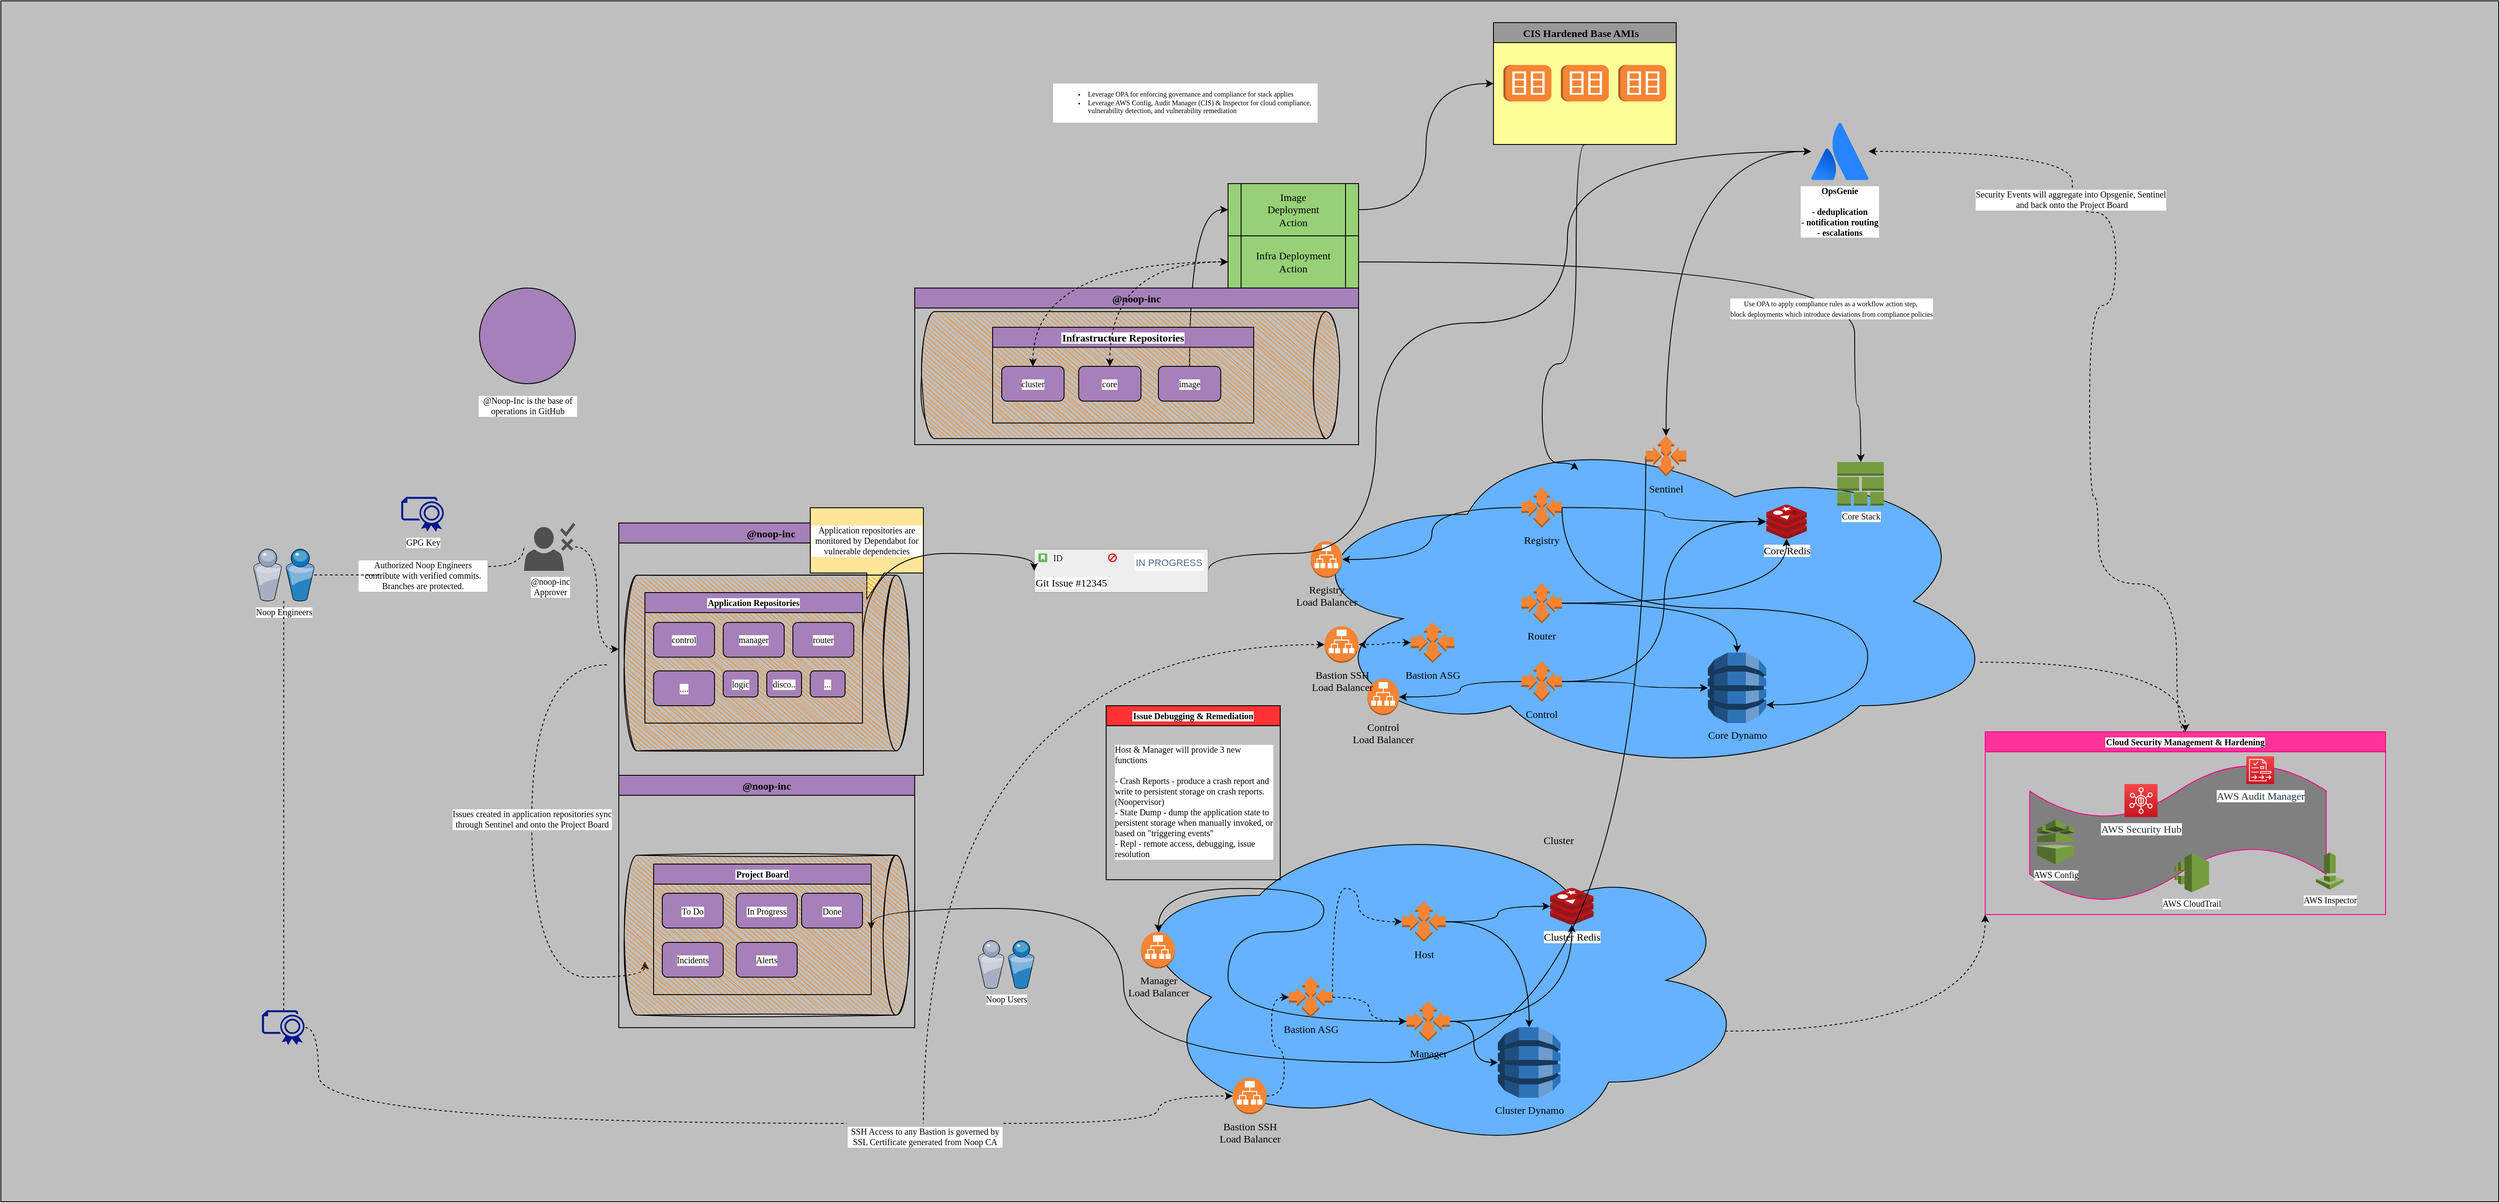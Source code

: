 <mxfile version="17.4.5" type="github">
  <diagram id="4VKI4w-LecAPys9vRDwE" name="Page-1">
    <mxGraphModel dx="2475" dy="1639" grid="1" gridSize="10" guides="1" tooltips="1" connect="1" arrows="1" fold="1" page="1" pageScale="1" pageWidth="1100" pageHeight="850" math="0" shadow="0">
      <root>
        <mxCell id="0" />
        <mxCell id="1" parent="0" />
        <mxCell id="Ge7aqxbjUbuo9fXOc1NT-1" value="" style="rounded=0;whiteSpace=wrap;html=1;fillColor=#BFBFBF;" vertex="1" parent="1">
          <mxGeometry x="-470" y="-450" width="2870" height="1380" as="geometry" />
        </mxCell>
        <mxCell id="Ge7aqxbjUbuo9fXOc1NT-5" value="" style="group" vertex="1" connectable="0" parent="1">
          <mxGeometry x="80" y="-120" width="110" height="150" as="geometry" />
        </mxCell>
        <mxCell id="Ge7aqxbjUbuo9fXOc1NT-4" value="" style="ellipse;whiteSpace=wrap;html=1;aspect=fixed;fillColor=#A680B8;" vertex="1" parent="Ge7aqxbjUbuo9fXOc1NT-5">
          <mxGeometry width="110.0" height="110.0" as="geometry" />
        </mxCell>
        <mxCell id="Ge7aqxbjUbuo9fXOc1NT-3" value="" style="shape=image;html=1;verticalAlign=top;verticalLabelPosition=bottom;labelBackgroundColor=#ffffff;imageAspect=0;aspect=fixed;image=https://cdn2.iconfinder.com/data/icons/social-hand-drawn-icons/64/social_39-128.png;fillColor=#333333;" vertex="1" parent="Ge7aqxbjUbuo9fXOc1NT-5">
          <mxGeometry x="15.889" y="18.778" width="78.222" height="78.222" as="geometry" />
        </mxCell>
        <mxCell id="Ge7aqxbjUbuo9fXOc1NT-110" value="@Noop-Inc is the base of operations in GitHub" style="text;html=1;strokeColor=none;fillColor=none;align=center;verticalAlign=middle;whiteSpace=wrap;rounded=0;labelBackgroundColor=#FFFFFF;sketch=0;fontFamily=Comic Sans MS;fontSize=10;" vertex="1" parent="Ge7aqxbjUbuo9fXOc1NT-5">
          <mxGeometry x="-2.5" y="120" width="115" height="30" as="geometry" />
        </mxCell>
        <mxCell id="Ge7aqxbjUbuo9fXOc1NT-167" style="edgeStyle=orthogonalEdgeStyle;curved=1;orthogonalLoop=1;jettySize=auto;html=1;entryX=0.5;entryY=0;entryDx=0;entryDy=0;dashed=1;fontFamily=Comic Sans MS;fontSize=8;startArrow=none;startFill=0;endArrow=classic;endFill=1;" edge="1" parent="1" source="Ge7aqxbjUbuo9fXOc1NT-11" target="Ge7aqxbjUbuo9fXOc1NT-78">
          <mxGeometry relative="1" as="geometry">
            <Array as="points">
              <mxPoint x="2040" y="310" />
            </Array>
          </mxGeometry>
        </mxCell>
        <mxCell id="Ge7aqxbjUbuo9fXOc1NT-11" value="" style="ellipse;shape=cloud;whiteSpace=wrap;html=1;fontFamily=Comic Sans MS;fillColor=#66B2FF;" vertex="1" parent="1">
          <mxGeometry x="1010" y="40" width="820" height="400" as="geometry" />
        </mxCell>
        <mxCell id="Ge7aqxbjUbuo9fXOc1NT-12" value="" style="ellipse;shape=cloud;whiteSpace=wrap;html=1;fontFamily=Comic Sans MS;fillColor=#66B2FF;rotation=-180;" vertex="1" parent="1">
          <mxGeometry x="830" y="500" width="730" height="390" as="geometry" />
        </mxCell>
        <mxCell id="Ge7aqxbjUbuo9fXOc1NT-20" value="" style="group;fillColor=#FFFF99;rotation=90;" vertex="1" connectable="0" parent="1">
          <mxGeometry x="1280" y="-460" width="140" height="210" as="geometry" />
        </mxCell>
        <mxCell id="Ge7aqxbjUbuo9fXOc1NT-13" value="" style="outlineConnect=0;dashed=0;verticalLabelPosition=bottom;verticalAlign=top;align=center;html=1;shape=mxgraph.aws3.ami;fillColor=#F58534;gradientColor=none;fontFamily=Comic Sans MS;rotation=90;" vertex="1" parent="Ge7aqxbjUbuo9fXOc1NT-20">
          <mxGeometry x="115" y="77" width="42" height="55.125" as="geometry" />
        </mxCell>
        <mxCell id="Ge7aqxbjUbuo9fXOc1NT-14" value="" style="outlineConnect=0;dashed=0;verticalLabelPosition=bottom;verticalAlign=top;align=center;html=1;shape=mxgraph.aws3.ami;fillColor=#F58534;gradientColor=none;fontFamily=Comic Sans MS;rotation=90;" vertex="1" parent="Ge7aqxbjUbuo9fXOc1NT-20">
          <mxGeometry x="49" y="77" width="42" height="55.125" as="geometry" />
        </mxCell>
        <mxCell id="Ge7aqxbjUbuo9fXOc1NT-15" value="" style="outlineConnect=0;dashed=0;verticalLabelPosition=bottom;verticalAlign=top;align=center;html=1;shape=mxgraph.aws3.ami;fillColor=#F58534;gradientColor=none;fontFamily=Comic Sans MS;rotation=90;" vertex="1" parent="Ge7aqxbjUbuo9fXOc1NT-20">
          <mxGeometry x="-17" y="77" width="42" height="55.125" as="geometry" />
        </mxCell>
        <mxCell id="Ge7aqxbjUbuo9fXOc1NT-16" value="CIS Hardened Base AMIs   " style="swimlane;horizontal=0;fontFamily=Comic Sans MS;fillColor=#999999;rounded=0;sketch=0;rotation=90;" vertex="1" parent="Ge7aqxbjUbuo9fXOc1NT-20">
          <mxGeometry width="140" height="210" as="geometry" />
        </mxCell>
        <mxCell id="Ge7aqxbjUbuo9fXOc1NT-21" style="edgeStyle=orthogonalEdgeStyle;orthogonalLoop=1;jettySize=auto;html=1;exitX=0.5;exitY=0;exitDx=0;exitDy=0;entryX=0;entryY=0.5;entryDx=0;entryDy=0;fontFamily=Comic Sans MS;curved=1;" edge="1" parent="1" source="Ge7aqxbjUbuo9fXOc1NT-157" target="Ge7aqxbjUbuo9fXOc1NT-17">
          <mxGeometry relative="1" as="geometry">
            <mxPoint x="480" y="25" as="sourcePoint" />
          </mxGeometry>
        </mxCell>
        <mxCell id="Ge7aqxbjUbuo9fXOc1NT-19" value="" style="group" vertex="1" connectable="0" parent="1">
          <mxGeometry x="940" y="-240" width="150" height="60" as="geometry" />
        </mxCell>
        <mxCell id="Ge7aqxbjUbuo9fXOc1NT-17" value="" style="shape=process;whiteSpace=wrap;html=1;backgroundOutline=1;rounded=0;sketch=0;fontFamily=Comic Sans MS;fillColor=#97D077;" vertex="1" parent="Ge7aqxbjUbuo9fXOc1NT-19">
          <mxGeometry width="150" height="60" as="geometry" />
        </mxCell>
        <mxCell id="Ge7aqxbjUbuo9fXOc1NT-18" value="Image Deployment Action" style="text;html=1;strokeColor=none;fillColor=none;align=center;verticalAlign=middle;whiteSpace=wrap;rounded=0;sketch=0;fontFamily=Comic Sans MS;" vertex="1" parent="Ge7aqxbjUbuo9fXOc1NT-19">
          <mxGeometry x="30" y="15" width="90" height="30" as="geometry" />
        </mxCell>
        <mxCell id="Ge7aqxbjUbuo9fXOc1NT-22" style="edgeStyle=orthogonalEdgeStyle;curved=1;orthogonalLoop=1;jettySize=auto;html=1;fontFamily=Comic Sans MS;exitX=1;exitY=0.5;exitDx=0;exitDy=0;entryX=0.5;entryY=1;entryDx=0;entryDy=0;" edge="1" parent="1" source="Ge7aqxbjUbuo9fXOc1NT-17" target="Ge7aqxbjUbuo9fXOc1NT-16">
          <mxGeometry relative="1" as="geometry">
            <Array as="points" />
          </mxGeometry>
        </mxCell>
        <mxCell id="Ge7aqxbjUbuo9fXOc1NT-34" value="" style="group" vertex="1" connectable="0" parent="1">
          <mxGeometry x="1035" y="569.5" width="325" height="251" as="geometry" />
        </mxCell>
        <mxCell id="Ge7aqxbjUbuo9fXOc1NT-24" value="Host" style="outlineConnect=0;dashed=0;verticalLabelPosition=bottom;verticalAlign=top;align=center;html=1;shape=mxgraph.aws3.auto_scaling;fillColor=#F58534;gradientColor=none;rounded=0;sketch=0;fontFamily=Comic Sans MS;" vertex="1" parent="Ge7aqxbjUbuo9fXOc1NT-34">
          <mxGeometry x="105" y="15.5" width="50" height="46.5" as="geometry" />
        </mxCell>
        <mxCell id="Ge7aqxbjUbuo9fXOc1NT-25" value="Manager" style="outlineConnect=0;dashed=0;verticalLabelPosition=bottom;verticalAlign=top;align=center;html=1;shape=mxgraph.aws3.auto_scaling;fillColor=#F58534;gradientColor=none;rounded=0;sketch=0;fontFamily=Comic Sans MS;" vertex="1" parent="Ge7aqxbjUbuo9fXOc1NT-34">
          <mxGeometry x="110" y="130" width="50" height="46.5" as="geometry" />
        </mxCell>
        <mxCell id="Ge7aqxbjUbuo9fXOc1NT-26" value="Cluster Dynamo" style="outlineConnect=0;dashed=0;verticalLabelPosition=bottom;verticalAlign=top;align=center;html=1;shape=mxgraph.aws3.dynamo_db;fillColor=#2E73B8;gradientColor=none;rounded=0;sketch=0;fontFamily=Comic Sans MS;" vertex="1" parent="Ge7aqxbjUbuo9fXOc1NT-34">
          <mxGeometry x="215" y="160" width="72" height="81" as="geometry" />
        </mxCell>
        <mxCell id="Ge7aqxbjUbuo9fXOc1NT-28" value="Cluster Redis" style="sketch=0;aspect=fixed;html=1;points=[];align=center;image;fontSize=12;image=img/lib/mscae/Cache_Redis_Product.svg;rounded=0;fontFamily=Comic Sans MS;fillColor=#FF66FF;" vertex="1" parent="Ge7aqxbjUbuo9fXOc1NT-34">
          <mxGeometry x="275" width="50" height="42" as="geometry" />
        </mxCell>
        <mxCell id="Ge7aqxbjUbuo9fXOc1NT-29" style="edgeStyle=orthogonalEdgeStyle;curved=1;orthogonalLoop=1;jettySize=auto;html=1;exitX=1;exitY=0.5;exitDx=0;exitDy=0;exitPerimeter=0;fontFamily=Comic Sans MS;" edge="1" parent="Ge7aqxbjUbuo9fXOc1NT-34" source="Ge7aqxbjUbuo9fXOc1NT-24" target="Ge7aqxbjUbuo9fXOc1NT-26">
          <mxGeometry relative="1" as="geometry" />
        </mxCell>
        <mxCell id="Ge7aqxbjUbuo9fXOc1NT-30" style="edgeStyle=orthogonalEdgeStyle;curved=1;orthogonalLoop=1;jettySize=auto;html=1;fontFamily=Comic Sans MS;" edge="1" parent="Ge7aqxbjUbuo9fXOc1NT-34" source="Ge7aqxbjUbuo9fXOc1NT-25" target="Ge7aqxbjUbuo9fXOc1NT-26">
          <mxGeometry relative="1" as="geometry" />
        </mxCell>
        <mxCell id="Ge7aqxbjUbuo9fXOc1NT-31" style="edgeStyle=orthogonalEdgeStyle;curved=1;orthogonalLoop=1;jettySize=auto;html=1;exitX=1;exitY=0.5;exitDx=0;exitDy=0;exitPerimeter=0;fontFamily=Comic Sans MS;" edge="1" parent="Ge7aqxbjUbuo9fXOc1NT-34" source="Ge7aqxbjUbuo9fXOc1NT-25" target="Ge7aqxbjUbuo9fXOc1NT-28">
          <mxGeometry relative="1" as="geometry" />
        </mxCell>
        <mxCell id="Ge7aqxbjUbuo9fXOc1NT-32" style="edgeStyle=orthogonalEdgeStyle;curved=1;orthogonalLoop=1;jettySize=auto;html=1;exitX=1;exitY=0.5;exitDx=0;exitDy=0;exitPerimeter=0;fontFamily=Comic Sans MS;" edge="1" parent="Ge7aqxbjUbuo9fXOc1NT-34" source="Ge7aqxbjUbuo9fXOc1NT-24" target="Ge7aqxbjUbuo9fXOc1NT-28">
          <mxGeometry relative="1" as="geometry" />
        </mxCell>
        <mxCell id="Ge7aqxbjUbuo9fXOc1NT-27" value="Manager&lt;br&gt;Load Balancer" style="outlineConnect=0;dashed=0;verticalLabelPosition=bottom;verticalAlign=top;align=center;html=1;shape=mxgraph.aws3.application_load_balancer;fillColor=#F58534;gradientColor=none;rounded=0;sketch=0;fontFamily=Comic Sans MS;" vertex="1" parent="1">
          <mxGeometry x="840" y="620" width="39" height="42" as="geometry" />
        </mxCell>
        <mxCell id="Ge7aqxbjUbuo9fXOc1NT-33" style="edgeStyle=orthogonalEdgeStyle;curved=1;orthogonalLoop=1;jettySize=auto;html=1;exitX=0;exitY=0.5;exitDx=0;exitDy=0;exitPerimeter=0;fontFamily=Comic Sans MS;" edge="1" parent="1" source="Ge7aqxbjUbuo9fXOc1NT-25" target="Ge7aqxbjUbuo9fXOc1NT-27">
          <mxGeometry relative="1" as="geometry">
            <Array as="points">
              <mxPoint x="940" y="723" />
              <mxPoint x="940" y="620" />
              <mxPoint x="1050" y="620" />
              <mxPoint x="1050" y="570" />
              <mxPoint x="860" y="570" />
            </Array>
          </mxGeometry>
        </mxCell>
        <mxCell id="Ge7aqxbjUbuo9fXOc1NT-52" value="" style="group" vertex="1" connectable="0" parent="1">
          <mxGeometry x="1035" y="109" width="570" height="271" as="geometry" />
        </mxCell>
        <mxCell id="Ge7aqxbjUbuo9fXOc1NT-36" value="Registry" style="outlineConnect=0;dashed=0;verticalLabelPosition=bottom;verticalAlign=top;align=center;html=1;shape=mxgraph.aws3.auto_scaling;fillColor=#F58534;gradientColor=none;rounded=0;sketch=0;fontFamily=Comic Sans MS;" vertex="1" parent="Ge7aqxbjUbuo9fXOc1NT-52">
          <mxGeometry x="242.157" width="46.569" height="46.5" as="geometry" />
        </mxCell>
        <mxCell id="Ge7aqxbjUbuo9fXOc1NT-37" value="Router" style="outlineConnect=0;dashed=0;verticalLabelPosition=bottom;verticalAlign=top;align=center;html=1;shape=mxgraph.aws3.auto_scaling;fillColor=#F58534;gradientColor=none;rounded=0;sketch=0;fontFamily=Comic Sans MS;" vertex="1" parent="Ge7aqxbjUbuo9fXOc1NT-52">
          <mxGeometry x="242.157" y="110" width="46.569" height="46.5" as="geometry" />
        </mxCell>
        <mxCell id="Ge7aqxbjUbuo9fXOc1NT-38" value="Core Dynamo" style="outlineConnect=0;dashed=0;verticalLabelPosition=bottom;verticalAlign=top;align=center;html=1;shape=mxgraph.aws3.dynamo_db;fillColor=#2E73B8;gradientColor=none;rounded=0;sketch=0;fontFamily=Comic Sans MS;" vertex="1" parent="Ge7aqxbjUbuo9fXOc1NT-52">
          <mxGeometry x="456.373" y="190" width="67.059" height="81" as="geometry" />
        </mxCell>
        <mxCell id="Ge7aqxbjUbuo9fXOc1NT-39" value="Core Redis" style="sketch=0;aspect=fixed;html=1;points=[];align=center;image;fontSize=12;image=img/lib/mscae/Cache_Redis_Product.svg;rounded=0;fontFamily=Comic Sans MS;fillColor=#FF66FF;" vertex="1" parent="Ge7aqxbjUbuo9fXOc1NT-52">
          <mxGeometry x="523.431" y="20" width="46.569" height="39.118" as="geometry" />
        </mxCell>
        <mxCell id="Ge7aqxbjUbuo9fXOc1NT-45" value="Control" style="outlineConnect=0;dashed=0;verticalLabelPosition=bottom;verticalAlign=top;align=center;html=1;shape=mxgraph.aws3.auto_scaling;fillColor=#F58534;gradientColor=none;rounded=0;sketch=0;fontFamily=Comic Sans MS;" vertex="1" parent="Ge7aqxbjUbuo9fXOc1NT-52">
          <mxGeometry x="242.157" y="200" width="46.569" height="46.5" as="geometry" />
        </mxCell>
        <mxCell id="Ge7aqxbjUbuo9fXOc1NT-48" value="Control&lt;br&gt;Load Balancer" style="outlineConnect=0;dashed=0;verticalLabelPosition=bottom;verticalAlign=top;align=center;html=1;shape=mxgraph.aws3.application_load_balancer;fillColor=#F58534;gradientColor=none;rounded=0;sketch=0;fontFamily=Comic Sans MS;" vertex="1" parent="Ge7aqxbjUbuo9fXOc1NT-52">
          <mxGeometry x="65.196" y="220" width="36.324" height="42" as="geometry" />
        </mxCell>
        <mxCell id="Ge7aqxbjUbuo9fXOc1NT-49" value="Registry&lt;br&gt;Load Balancer" style="outlineConnect=0;dashed=0;verticalLabelPosition=bottom;verticalAlign=top;align=center;html=1;shape=mxgraph.aws3.application_load_balancer;fillColor=#F58534;gradientColor=none;rounded=0;sketch=0;fontFamily=Comic Sans MS;" vertex="1" parent="Ge7aqxbjUbuo9fXOc1NT-52">
          <mxGeometry y="62" width="36.324" height="42" as="geometry" />
        </mxCell>
        <mxCell id="Ge7aqxbjUbuo9fXOc1NT-40" style="edgeStyle=orthogonalEdgeStyle;curved=1;orthogonalLoop=1;jettySize=auto;html=1;exitX=1;exitY=0.5;exitDx=0;exitDy=0;exitPerimeter=0;fontFamily=Comic Sans MS;" edge="1" parent="Ge7aqxbjUbuo9fXOc1NT-52" source="Ge7aqxbjUbuo9fXOc1NT-36" target="Ge7aqxbjUbuo9fXOc1NT-38">
          <mxGeometry relative="1" as="geometry">
            <Array as="points">
              <mxPoint x="289" y="139" />
              <mxPoint x="640" y="139" />
              <mxPoint x="640" y="250" />
            </Array>
          </mxGeometry>
        </mxCell>
        <mxCell id="Ge7aqxbjUbuo9fXOc1NT-41" style="edgeStyle=orthogonalEdgeStyle;curved=1;orthogonalLoop=1;jettySize=auto;html=1;fontFamily=Comic Sans MS;" edge="1" parent="Ge7aqxbjUbuo9fXOc1NT-52" source="Ge7aqxbjUbuo9fXOc1NT-37" target="Ge7aqxbjUbuo9fXOc1NT-38">
          <mxGeometry relative="1" as="geometry" />
        </mxCell>
        <mxCell id="Ge7aqxbjUbuo9fXOc1NT-42" style="edgeStyle=orthogonalEdgeStyle;curved=1;orthogonalLoop=1;jettySize=auto;html=1;exitX=1;exitY=0.5;exitDx=0;exitDy=0;exitPerimeter=0;fontFamily=Comic Sans MS;" edge="1" parent="Ge7aqxbjUbuo9fXOc1NT-52" source="Ge7aqxbjUbuo9fXOc1NT-37" target="Ge7aqxbjUbuo9fXOc1NT-39">
          <mxGeometry relative="1" as="geometry" />
        </mxCell>
        <mxCell id="Ge7aqxbjUbuo9fXOc1NT-43" style="edgeStyle=orthogonalEdgeStyle;curved=1;orthogonalLoop=1;jettySize=auto;html=1;exitX=1;exitY=0.5;exitDx=0;exitDy=0;exitPerimeter=0;fontFamily=Comic Sans MS;" edge="1" parent="Ge7aqxbjUbuo9fXOc1NT-52" source="Ge7aqxbjUbuo9fXOc1NT-36" target="Ge7aqxbjUbuo9fXOc1NT-39">
          <mxGeometry relative="1" as="geometry" />
        </mxCell>
        <mxCell id="Ge7aqxbjUbuo9fXOc1NT-46" style="edgeStyle=orthogonalEdgeStyle;curved=1;orthogonalLoop=1;jettySize=auto;html=1;entryX=0;entryY=0.5;entryDx=0;entryDy=0;entryPerimeter=0;fontFamily=Comic Sans MS;" edge="1" parent="Ge7aqxbjUbuo9fXOc1NT-52" source="Ge7aqxbjUbuo9fXOc1NT-45" target="Ge7aqxbjUbuo9fXOc1NT-38">
          <mxGeometry relative="1" as="geometry" />
        </mxCell>
        <mxCell id="Ge7aqxbjUbuo9fXOc1NT-47" style="edgeStyle=orthogonalEdgeStyle;curved=1;orthogonalLoop=1;jettySize=auto;html=1;exitX=1;exitY=0.5;exitDx=0;exitDy=0;exitPerimeter=0;entryX=-0.02;entryY=0.488;entryDx=0;entryDy=0;entryPerimeter=0;fontFamily=Comic Sans MS;" edge="1" parent="Ge7aqxbjUbuo9fXOc1NT-52" source="Ge7aqxbjUbuo9fXOc1NT-45" target="Ge7aqxbjUbuo9fXOc1NT-39">
          <mxGeometry relative="1" as="geometry" />
        </mxCell>
        <mxCell id="Ge7aqxbjUbuo9fXOc1NT-51" style="edgeStyle=orthogonalEdgeStyle;curved=1;orthogonalLoop=1;jettySize=auto;html=1;exitX=0;exitY=0.5;exitDx=0;exitDy=0;exitPerimeter=0;entryX=1;entryY=0.5;entryDx=0;entryDy=0;entryPerimeter=0;fontFamily=Comic Sans MS;" edge="1" parent="Ge7aqxbjUbuo9fXOc1NT-52" source="Ge7aqxbjUbuo9fXOc1NT-45" target="Ge7aqxbjUbuo9fXOc1NT-48">
          <mxGeometry relative="1" as="geometry" />
        </mxCell>
        <mxCell id="Ge7aqxbjUbuo9fXOc1NT-50" style="edgeStyle=orthogonalEdgeStyle;curved=1;orthogonalLoop=1;jettySize=auto;html=1;exitX=0;exitY=0.5;exitDx=0;exitDy=0;exitPerimeter=0;entryX=1;entryY=0.5;entryDx=0;entryDy=0;entryPerimeter=0;fontFamily=Comic Sans MS;" edge="1" parent="Ge7aqxbjUbuo9fXOc1NT-52" source="Ge7aqxbjUbuo9fXOc1NT-36" target="Ge7aqxbjUbuo9fXOc1NT-49">
          <mxGeometry relative="1" as="geometry" />
        </mxCell>
        <mxCell id="Ge7aqxbjUbuo9fXOc1NT-54" value="Cluster" style="text;html=1;strokeColor=none;fillColor=none;align=center;verticalAlign=middle;whiteSpace=wrap;rounded=0;sketch=0;fontFamily=Comic Sans MS;" vertex="1" parent="1">
          <mxGeometry x="1290" y="500" width="60" height="30" as="geometry" />
        </mxCell>
        <mxCell id="Ge7aqxbjUbuo9fXOc1NT-61" value="" style="group" vertex="1" connectable="0" parent="1">
          <mxGeometry x="940" y="-180" width="150" height="60" as="geometry" />
        </mxCell>
        <mxCell id="Ge7aqxbjUbuo9fXOc1NT-62" value="" style="shape=process;whiteSpace=wrap;html=1;backgroundOutline=1;rounded=0;sketch=0;fontFamily=Comic Sans MS;fillColor=#97D077;" vertex="1" parent="Ge7aqxbjUbuo9fXOc1NT-61">
          <mxGeometry width="150" height="60" as="geometry" />
        </mxCell>
        <mxCell id="Ge7aqxbjUbuo9fXOc1NT-63" value="Infra Deployment Action" style="text;html=1;strokeColor=none;fillColor=none;align=center;verticalAlign=middle;whiteSpace=wrap;rounded=0;sketch=0;fontFamily=Comic Sans MS;" vertex="1" parent="Ge7aqxbjUbuo9fXOc1NT-61">
          <mxGeometry x="30" y="15" width="90" height="30" as="geometry" />
        </mxCell>
        <mxCell id="Ge7aqxbjUbuo9fXOc1NT-67" style="edgeStyle=orthogonalEdgeStyle;curved=1;orthogonalLoop=1;jettySize=auto;html=1;exitX=1;exitY=0.5;exitDx=0;exitDy=0;fontFamily=Comic Sans MS;fontSize=8;" edge="1" parent="1" source="Ge7aqxbjUbuo9fXOc1NT-62" target="Ge7aqxbjUbuo9fXOc1NT-160">
          <mxGeometry relative="1" as="geometry">
            <mxPoint x="1580" y="65" as="targetPoint" />
            <Array as="points">
              <mxPoint x="1660" y="-150" />
              <mxPoint x="1660" y="15" />
              <mxPoint x="1667" y="15" />
            </Array>
          </mxGeometry>
        </mxCell>
        <mxCell id="Ge7aqxbjUbuo9fXOc1NT-161" value="&lt;span style=&quot;font-size: 8px ; text-align: left&quot;&gt;Use OPA to apply compliance rules as a workflow action step,&amp;nbsp;&lt;br&gt;&lt;/span&gt;&lt;font style=&quot;font-size: 8px&quot;&gt;block deployments which introduce deviations from compliance policies&lt;/font&gt;" style="edgeLabel;html=1;align=center;verticalAlign=middle;resizable=0;points=[];fontSize=10;fontFamily=Comic Sans MS;" vertex="1" connectable="0" parent="Ge7aqxbjUbuo9fXOc1NT-67">
          <mxGeometry x="0.543" y="-27" relative="1" as="geometry">
            <mxPoint as="offset" />
          </mxGeometry>
        </mxCell>
        <mxCell id="Ge7aqxbjUbuo9fXOc1NT-68" style="edgeStyle=orthogonalEdgeStyle;curved=1;orthogonalLoop=1;jettySize=auto;html=1;exitX=1;exitY=0.5;exitDx=0;exitDy=0;fontFamily=Comic Sans MS;fontSize=8;entryX=0.4;entryY=0.1;entryDx=0;entryDy=0;entryPerimeter=0;" edge="1" parent="1" source="Ge7aqxbjUbuo9fXOc1NT-16" target="Ge7aqxbjUbuo9fXOc1NT-11">
          <mxGeometry relative="1" as="geometry">
            <Array as="points">
              <mxPoint x="1340" y="-285" />
              <mxPoint x="1340" y="-33" />
              <mxPoint x="1301" y="-33" />
              <mxPoint x="1301" y="81" />
            </Array>
          </mxGeometry>
        </mxCell>
        <mxCell id="Ge7aqxbjUbuo9fXOc1NT-100" style="edgeStyle=orthogonalEdgeStyle;curved=1;orthogonalLoop=1;jettySize=auto;html=1;fontFamily=Comic Sans MS;fontSize=10;startArrow=classic;startFill=1;" edge="1" parent="1" source="Ge7aqxbjUbuo9fXOc1NT-80" target="Ge7aqxbjUbuo9fXOc1NT-99">
          <mxGeometry relative="1" as="geometry">
            <Array as="points" />
          </mxGeometry>
        </mxCell>
        <mxCell id="Ge7aqxbjUbuo9fXOc1NT-80" value="OpsGenie&#xa;&#xa;- deduplication&#xa;- notification routing&#xa;- escalations" style="image;image=img/lib/atlassian/Atlassian_Logo.svg;rounded=0;labelBackgroundColor=#FFFFFF;sketch=0;fontFamily=Comic Sans MS;fontSize=10;strokeColor=#FF0080;fillColor=#FF0080;align=center;fontStyle=1" vertex="1" parent="1">
          <mxGeometry x="1610" y="-310.0" width="66" height="66" as="geometry" />
        </mxCell>
        <mxCell id="Ge7aqxbjUbuo9fXOc1NT-82" value="@noop-inc" style="swimlane;fillColor=#A680B8;fontFamily=Comic Sans MS;" vertex="1" parent="1">
          <mxGeometry x="240" y="150" width="350" height="290" as="geometry" />
        </mxCell>
        <mxCell id="Ge7aqxbjUbuo9fXOc1NT-154" value="Application repositories are monitored by Dependabot for vulnerable dependencies" style="shape=callout;whiteSpace=wrap;html=1;perimeter=calloutPerimeter;rounded=0;labelBackgroundColor=#FFFFFF;sketch=0;fontFamily=Comic Sans MS;fontSize=10;strokeColor=#000000;fillColor=#FFE599;" vertex="1" parent="Ge7aqxbjUbuo9fXOc1NT-82">
          <mxGeometry x="220" y="-17.5" width="130" height="105" as="geometry" />
        </mxCell>
        <mxCell id="Ge7aqxbjUbuo9fXOc1NT-132" style="edgeStyle=orthogonalEdgeStyle;curved=1;orthogonalLoop=1;jettySize=auto;html=1;entryX=0;entryY=0.5;entryDx=0;entryDy=0;dashed=1;fontFamily=Comic Sans MS;fontSize=10;" edge="1" parent="1">
          <mxGeometry relative="1" as="geometry">
            <mxPoint x="226.25" y="312.969" as="sourcePoint" />
            <mxPoint x="270" y="654" as="targetPoint" />
            <Array as="points">
              <mxPoint x="140" y="313" />
              <mxPoint x="140" y="672" />
              <mxPoint x="270" y="672" />
            </Array>
          </mxGeometry>
        </mxCell>
        <mxCell id="Ge7aqxbjUbuo9fXOc1NT-133" value="Issues created in application repositories sync &lt;br&gt;through Sentinel and onto the Project Board" style="edgeLabel;html=1;align=center;verticalAlign=middle;resizable=0;points=[];fontSize=10;fontFamily=Comic Sans MS;" vertex="1" connectable="0" parent="Ge7aqxbjUbuo9fXOc1NT-132">
          <mxGeometry x="-0.344" relative="1" as="geometry">
            <mxPoint y="69" as="offset" />
          </mxGeometry>
        </mxCell>
        <mxCell id="Ge7aqxbjUbuo9fXOc1NT-92" value="" style="shape=cylinder3;whiteSpace=wrap;html=1;boundedLbl=1;backgroundOutline=1;size=15;rotation=90;fillColor=#FF8000;sketch=1;align=center;" vertex="1" parent="1">
          <mxGeometry x="309.05" y="147.16" width="201.9" height="327.5" as="geometry" />
        </mxCell>
        <mxCell id="Ge7aqxbjUbuo9fXOc1NT-93" value="Application Repositories" style="swimlane;rounded=0;labelBackgroundColor=#FFFFFF;sketch=0;fontFamily=Comic Sans MS;fontSize=10;strokeColor=#000000;fillColor=#A680B8;" vertex="1" parent="1">
          <mxGeometry x="270" y="230" width="250" height="150" as="geometry" />
        </mxCell>
        <mxCell id="Ge7aqxbjUbuo9fXOc1NT-140" value="manager" style="rounded=1;whiteSpace=wrap;html=1;labelBackgroundColor=#FFFFFF;sketch=0;fontFamily=Comic Sans MS;fontSize=10;strokeColor=#000000;fillColor=#A680B8;" vertex="1" parent="Ge7aqxbjUbuo9fXOc1NT-93">
          <mxGeometry x="90" y="34.25" width="70" height="40" as="geometry" />
        </mxCell>
        <mxCell id="Ge7aqxbjUbuo9fXOc1NT-141" value="logic" style="rounded=1;whiteSpace=wrap;html=1;labelBackgroundColor=#FFFFFF;sketch=0;fontFamily=Comic Sans MS;fontSize=10;strokeColor=#000000;fillColor=#A680B8;" vertex="1" parent="Ge7aqxbjUbuo9fXOc1NT-93">
          <mxGeometry x="90" y="90" width="40" height="30" as="geometry" />
        </mxCell>
        <mxCell id="Ge7aqxbjUbuo9fXOc1NT-142" value="router" style="rounded=1;whiteSpace=wrap;html=1;labelBackgroundColor=#FFFFFF;sketch=0;fontFamily=Comic Sans MS;fontSize=10;strokeColor=#000000;fillColor=#A680B8;" vertex="1" parent="Ge7aqxbjUbuo9fXOc1NT-93">
          <mxGeometry x="170" y="34.25" width="70" height="40" as="geometry" />
        </mxCell>
        <mxCell id="Ge7aqxbjUbuo9fXOc1NT-145" value="...." style="rounded=1;whiteSpace=wrap;html=1;labelBackgroundColor=#FFFFFF;sketch=0;fontFamily=Comic Sans MS;fontSize=10;strokeColor=#000000;fillColor=#A680B8;" vertex="1" parent="Ge7aqxbjUbuo9fXOc1NT-93">
          <mxGeometry x="10" y="90" width="70" height="40" as="geometry" />
        </mxCell>
        <mxCell id="Ge7aqxbjUbuo9fXOc1NT-144" value="disco.." style="rounded=1;whiteSpace=wrap;html=1;labelBackgroundColor=#FFFFFF;sketch=0;fontFamily=Comic Sans MS;fontSize=10;strokeColor=#000000;fillColor=#A680B8;" vertex="1" parent="Ge7aqxbjUbuo9fXOc1NT-93">
          <mxGeometry x="140" y="90" width="40" height="30" as="geometry" />
        </mxCell>
        <mxCell id="Ge7aqxbjUbuo9fXOc1NT-152" value="..." style="rounded=1;whiteSpace=wrap;html=1;labelBackgroundColor=#FFFFFF;sketch=0;fontFamily=Comic Sans MS;fontSize=10;strokeColor=#000000;fillColor=#A680B8;" vertex="1" parent="Ge7aqxbjUbuo9fXOc1NT-93">
          <mxGeometry x="190" y="90" width="40" height="30" as="geometry" />
        </mxCell>
        <mxCell id="Ge7aqxbjUbuo9fXOc1NT-98" style="edgeStyle=orthogonalEdgeStyle;curved=1;orthogonalLoop=1;jettySize=auto;html=1;exitX=1;exitY=0.5;exitDx=0;exitDy=0;entryX=0;entryY=0.5;entryDx=0;entryDy=0;fontFamily=Comic Sans MS;fontSize=10;" edge="1" parent="1" source="Ge7aqxbjUbuo9fXOc1NT-94" target="Ge7aqxbjUbuo9fXOc1NT-80">
          <mxGeometry relative="1" as="geometry">
            <Array as="points">
              <mxPoint x="1110" y="185" />
              <mxPoint x="1110" y="-80" />
              <mxPoint x="1330" y="-80" />
            </Array>
          </mxGeometry>
        </mxCell>
        <mxCell id="Ge7aqxbjUbuo9fXOc1NT-94" value="Git Issue #12345" style="html=1;shadow=0;dashed=0;shape=mxgraph.atlassian.issue;issueType=story;issuePriority=blocker;issueStatus=inProgress;verticalAlign=top;align=left;whiteSpace=wrap;overflow=hidden;spacingTop=25;strokeColor=#A8ADB0;fillColor=#EEEEEE;fontSize=12;backgroundOutline=1;sketch=0;rounded=0;labelBackgroundColor=#FFFFFF;fontFamily=Comic Sans MS;" vertex="1" parent="1">
          <mxGeometry x="717.25" y="180" width="200" height="50" as="geometry" />
        </mxCell>
        <mxCell id="Ge7aqxbjUbuo9fXOc1NT-95" value="ID" style="strokeColor=none;fillColor=none;part=1;resizable=0;align=left;autosize=1;points=[];deletable=0;connectable=0;rounded=0;labelBackgroundColor=#FFFFFF;sketch=0;fontFamily=Comic Sans MS;fontSize=10;" vertex="1" parent="Ge7aqxbjUbuo9fXOc1NT-94">
          <mxGeometry width="60" height="20" relative="1" as="geometry">
            <mxPoint x="20" as="offset" />
          </mxGeometry>
        </mxCell>
        <mxCell id="Ge7aqxbjUbuo9fXOc1NT-97" style="edgeStyle=orthogonalEdgeStyle;curved=1;orthogonalLoop=1;jettySize=auto;html=1;exitX=1;exitY=0.25;exitDx=0;exitDy=0;entryX=0;entryY=0.5;entryDx=0;entryDy=0;fontFamily=Comic Sans MS;fontSize=10;" edge="1" parent="1" target="Ge7aqxbjUbuo9fXOc1NT-94">
          <mxGeometry relative="1" as="geometry">
            <mxPoint x="520" y="290" as="sourcePoint" />
            <Array as="points">
              <mxPoint x="520" y="185" />
            </Array>
          </mxGeometry>
        </mxCell>
        <mxCell id="Ge7aqxbjUbuo9fXOc1NT-104" style="edgeStyle=orthogonalEdgeStyle;curved=1;orthogonalLoop=1;jettySize=auto;html=1;exitX=0;exitY=0.5;exitDx=0;exitDy=0;exitPerimeter=0;entryX=1;entryY=0.5;entryDx=0;entryDy=0;fontFamily=Comic Sans MS;fontSize=10;" edge="1" parent="1" source="Ge7aqxbjUbuo9fXOc1NT-99" target="Ge7aqxbjUbuo9fXOc1NT-103">
          <mxGeometry relative="1" as="geometry">
            <Array as="points">
              <mxPoint x="1420" y="770" />
              <mxPoint x="820" y="770" />
              <mxPoint x="820" y="593" />
            </Array>
          </mxGeometry>
        </mxCell>
        <mxCell id="Ge7aqxbjUbuo9fXOc1NT-99" value="Sentinel" style="outlineConnect=0;dashed=0;verticalLabelPosition=bottom;verticalAlign=top;align=center;html=1;shape=mxgraph.aws3.auto_scaling;fillColor=#F58534;gradientColor=none;rounded=0;sketch=0;fontFamily=Comic Sans MS;" vertex="1" parent="1">
          <mxGeometry x="1419.997" y="50" width="46.569" height="46.5" as="geometry" />
        </mxCell>
        <mxCell id="Ge7aqxbjUbuo9fXOc1NT-101" value="@noop-inc" style="swimlane;fillColor=#A680B8;fontFamily=Comic Sans MS;" vertex="1" parent="1">
          <mxGeometry x="239.99" y="440" width="340" height="290" as="geometry" />
        </mxCell>
        <mxCell id="Ge7aqxbjUbuo9fXOc1NT-102" value="" style="shape=cylinder3;whiteSpace=wrap;html=1;boundedLbl=1;backgroundOutline=1;size=15;rotation=90;fillColor=#FF8000;sketch=1;align=center;" vertex="1" parent="1">
          <mxGeometry x="318.1" y="460" width="183.79" height="327.5" as="geometry" />
        </mxCell>
        <mxCell id="Ge7aqxbjUbuo9fXOc1NT-103" value="Project Board" style="swimlane;rounded=0;labelBackgroundColor=#FFFFFF;sketch=0;fontFamily=Comic Sans MS;fontSize=10;strokeColor=#000000;fillColor=#A680B8;" vertex="1" parent="1">
          <mxGeometry x="280" y="542" width="250" height="150" as="geometry" />
        </mxCell>
        <mxCell id="Ge7aqxbjUbuo9fXOc1NT-134" value="To Do" style="rounded=1;whiteSpace=wrap;html=1;labelBackgroundColor=#FFFFFF;sketch=0;fontFamily=Comic Sans MS;fontSize=10;strokeColor=#000000;fillColor=#A680B8;" vertex="1" parent="Ge7aqxbjUbuo9fXOc1NT-103">
          <mxGeometry x="10.0" y="33.5" width="70" height="40" as="geometry" />
        </mxCell>
        <mxCell id="Ge7aqxbjUbuo9fXOc1NT-135" value="In Progress" style="rounded=1;whiteSpace=wrap;html=1;labelBackgroundColor=#FFFFFF;sketch=0;fontFamily=Comic Sans MS;fontSize=10;strokeColor=#000000;fillColor=#A680B8;" vertex="1" parent="Ge7aqxbjUbuo9fXOc1NT-103">
          <mxGeometry x="94.99" y="33.5" width="70" height="40" as="geometry" />
        </mxCell>
        <mxCell id="Ge7aqxbjUbuo9fXOc1NT-136" value="Alerts" style="rounded=1;whiteSpace=wrap;html=1;labelBackgroundColor=#FFFFFF;sketch=0;fontFamily=Comic Sans MS;fontSize=10;strokeColor=#000000;fillColor=#A680B8;" vertex="1" parent="Ge7aqxbjUbuo9fXOc1NT-103">
          <mxGeometry x="94.99" y="90" width="70" height="40" as="geometry" />
        </mxCell>
        <mxCell id="Ge7aqxbjUbuo9fXOc1NT-138" value="Done" style="rounded=1;whiteSpace=wrap;html=1;labelBackgroundColor=#FFFFFF;sketch=0;fontFamily=Comic Sans MS;fontSize=10;strokeColor=#000000;fillColor=#A680B8;" vertex="1" parent="Ge7aqxbjUbuo9fXOc1NT-103">
          <mxGeometry x="170" y="33.5" width="70" height="40" as="geometry" />
        </mxCell>
        <mxCell id="Ge7aqxbjUbuo9fXOc1NT-105" style="edgeStyle=orthogonalEdgeStyle;curved=1;orthogonalLoop=1;jettySize=auto;html=1;exitX=0.5;exitY=0;exitDx=0;exitDy=0;entryX=1;entryY=0.5;entryDx=0;entryDy=0;fontFamily=Comic Sans MS;fontSize=10;dashed=1;" edge="1" parent="1" source="Ge7aqxbjUbuo9fXOc1NT-78" target="Ge7aqxbjUbuo9fXOc1NT-80">
          <mxGeometry relative="1" as="geometry">
            <Array as="points">
              <mxPoint x="2030" y="220" />
              <mxPoint x="1940" y="220" />
              <mxPoint x="1940" y="120" />
              <mxPoint x="1930" y="120" />
              <mxPoint x="1930" y="-100" />
              <mxPoint x="1960" y="-100" />
              <mxPoint x="1960" y="-207" />
              <mxPoint x="1910" y="-207" />
              <mxPoint x="1910" y="-277" />
            </Array>
          </mxGeometry>
        </mxCell>
        <mxCell id="Ge7aqxbjUbuo9fXOc1NT-106" value="Security Events will aggregate into Opsgenie, Sentinel&lt;br&gt;&amp;nbsp;and back onto the Project Board" style="edgeLabel;html=1;align=center;verticalAlign=middle;resizable=0;points=[];fontSize=10;fontFamily=Comic Sans MS;" vertex="1" connectable="0" parent="Ge7aqxbjUbuo9fXOc1NT-105">
          <mxGeometry x="0.47" y="2" relative="1" as="geometry">
            <mxPoint as="offset" />
          </mxGeometry>
        </mxCell>
        <mxCell id="Ge7aqxbjUbuo9fXOc1NT-107" value="Noop Users" style="verticalLabelPosition=bottom;sketch=0;aspect=fixed;html=1;verticalAlign=top;strokeColor=none;align=center;outlineConnect=0;shape=mxgraph.citrix.users;rounded=0;labelBackgroundColor=#FFFFFF;fontFamily=Comic Sans MS;fontSize=10;fillColor=#A680B8;" vertex="1" parent="1">
          <mxGeometry x="652.75" y="630" width="64.5" height="55" as="geometry" />
        </mxCell>
        <mxCell id="Ge7aqxbjUbuo9fXOc1NT-111" style="edgeStyle=orthogonalEdgeStyle;curved=1;orthogonalLoop=1;jettySize=auto;html=1;entryX=0;entryY=0.5;entryDx=0;entryDy=0;dashed=1;fontFamily=Comic Sans MS;fontSize=10;startArrow=none;" edge="1" parent="1" source="Ge7aqxbjUbuo9fXOc1NT-112" target="Ge7aqxbjUbuo9fXOc1NT-82">
          <mxGeometry relative="1" as="geometry" />
        </mxCell>
        <mxCell id="Ge7aqxbjUbuo9fXOc1NT-117" style="edgeStyle=orthogonalEdgeStyle;curved=1;orthogonalLoop=1;jettySize=auto;html=1;dashed=1;fontFamily=Comic Sans MS;fontSize=10;startArrow=none;" edge="1" parent="1" source="Ge7aqxbjUbuo9fXOc1NT-120" target="Ge7aqxbjUbuo9fXOc1NT-123">
          <mxGeometry relative="1" as="geometry">
            <mxPoint x="810" y="760" as="targetPoint" />
            <Array as="points">
              <mxPoint x="860" y="840" />
            </Array>
          </mxGeometry>
        </mxCell>
        <mxCell id="Ge7aqxbjUbuo9fXOc1NT-108" value="Noop Engineers" style="verticalLabelPosition=bottom;sketch=0;aspect=fixed;html=1;verticalAlign=top;strokeColor=none;align=center;outlineConnect=0;shape=mxgraph.citrix.users;rounded=0;labelBackgroundColor=#FFFFFF;fontFamily=Comic Sans MS;fontSize=10;fillColor=#A680B8;" vertex="1" parent="1">
          <mxGeometry x="-180" y="180" width="70" height="59.69" as="geometry" />
        </mxCell>
        <mxCell id="Ge7aqxbjUbuo9fXOc1NT-112" value="@noop-inc&lt;br&gt;Approver" style="sketch=0;pointerEvents=1;shadow=0;dashed=0;html=1;strokeColor=none;fillColor=#505050;labelPosition=center;verticalLabelPosition=bottom;verticalAlign=top;outlineConnect=0;align=center;shape=mxgraph.office.users.approver;rounded=0;labelBackgroundColor=#FFFFFF;fontFamily=Comic Sans MS;fontSize=10;" vertex="1" parent="1">
          <mxGeometry x="131" y="150" width="59" height="55" as="geometry" />
        </mxCell>
        <mxCell id="Ge7aqxbjUbuo9fXOc1NT-113" value="" style="edgeStyle=orthogonalEdgeStyle;curved=1;orthogonalLoop=1;jettySize=auto;html=1;entryX=0;entryY=0.5;entryDx=0;entryDy=0;dashed=1;fontFamily=Comic Sans MS;fontSize=10;endArrow=none;startArrow=none;" edge="1" parent="1" source="Ge7aqxbjUbuo9fXOc1NT-116" target="Ge7aqxbjUbuo9fXOc1NT-112">
          <mxGeometry relative="1" as="geometry">
            <mxPoint x="-70" y="200.2" as="sourcePoint" />
            <mxPoint x="240" y="295" as="targetPoint" />
            <Array as="points">
              <mxPoint x="11" y="200" />
              <mxPoint x="131" y="200" />
            </Array>
          </mxGeometry>
        </mxCell>
        <mxCell id="Ge7aqxbjUbuo9fXOc1NT-114" value="GPG Key" style="sketch=0;aspect=fixed;pointerEvents=1;shadow=0;dashed=0;html=1;strokeColor=none;labelPosition=center;verticalLabelPosition=bottom;verticalAlign=top;align=center;fillColor=#00188D;shape=mxgraph.azure.certificate;rounded=0;labelBackgroundColor=#FFFFFF;fontFamily=Comic Sans MS;fontSize=10;" vertex="1" parent="1">
          <mxGeometry x="-10" y="120" width="50" height="40" as="geometry" />
        </mxCell>
        <mxCell id="Ge7aqxbjUbuo9fXOc1NT-118" value="" style="sketch=0;aspect=fixed;pointerEvents=1;shadow=0;dashed=0;html=1;strokeColor=none;labelPosition=center;verticalLabelPosition=bottom;verticalAlign=top;align=center;fillColor=#00188D;shape=mxgraph.azure.certificate;rounded=0;labelBackgroundColor=#FFFFFF;fontFamily=Comic Sans MS;fontSize=10;" vertex="1" parent="1">
          <mxGeometry x="-170" y="710" width="50" height="40" as="geometry" />
        </mxCell>
        <mxCell id="Ge7aqxbjUbuo9fXOc1NT-119" value="" style="edgeStyle=orthogonalEdgeStyle;curved=1;orthogonalLoop=1;jettySize=auto;html=1;dashed=1;fontFamily=Comic Sans MS;fontSize=10;endArrow=none;" edge="1" parent="1" source="Ge7aqxbjUbuo9fXOc1NT-108" target="Ge7aqxbjUbuo9fXOc1NT-118">
          <mxGeometry relative="1" as="geometry">
            <mxPoint x="-105" y="230" as="sourcePoint" />
            <mxPoint x="1070" y="606.5" as="targetPoint" />
            <Array as="points" />
          </mxGeometry>
        </mxCell>
        <mxCell id="Ge7aqxbjUbuo9fXOc1NT-126" style="edgeStyle=orthogonalEdgeStyle;curved=1;orthogonalLoop=1;jettySize=auto;html=1;entryX=0;entryY=0.5;entryDx=0;entryDy=0;entryPerimeter=0;dashed=1;fontFamily=Comic Sans MS;fontSize=10;" edge="1" parent="1" source="Ge7aqxbjUbuo9fXOc1NT-121" target="Ge7aqxbjUbuo9fXOc1NT-25">
          <mxGeometry relative="1" as="geometry" />
        </mxCell>
        <mxCell id="Ge7aqxbjUbuo9fXOc1NT-127" style="edgeStyle=orthogonalEdgeStyle;curved=1;orthogonalLoop=1;jettySize=auto;html=1;exitX=1;exitY=0.5;exitDx=0;exitDy=0;exitPerimeter=0;entryX=0;entryY=0.5;entryDx=0;entryDy=0;entryPerimeter=0;dashed=1;fontFamily=Comic Sans MS;fontSize=10;" edge="1" parent="1" source="Ge7aqxbjUbuo9fXOc1NT-121" target="Ge7aqxbjUbuo9fXOc1NT-24">
          <mxGeometry relative="1" as="geometry">
            <Array as="points">
              <mxPoint x="1060" y="570" />
              <mxPoint x="1090" y="570" />
              <mxPoint x="1090" y="608" />
            </Array>
          </mxGeometry>
        </mxCell>
        <mxCell id="Ge7aqxbjUbuo9fXOc1NT-121" value="Bastion ASG" style="outlineConnect=0;dashed=0;verticalLabelPosition=bottom;verticalAlign=top;align=center;html=1;shape=mxgraph.aws3.auto_scaling;fillColor=#F58534;gradientColor=none;rounded=0;sketch=0;fontFamily=Comic Sans MS;" vertex="1" parent="1">
          <mxGeometry x="1010" y="671.75" width="50" height="46.5" as="geometry" />
        </mxCell>
        <mxCell id="Ge7aqxbjUbuo9fXOc1NT-163" style="edgeStyle=orthogonalEdgeStyle;curved=1;orthogonalLoop=1;jettySize=auto;html=1;exitX=0;exitY=0.5;exitDx=0;exitDy=0;exitPerimeter=0;entryX=1;entryY=0.5;entryDx=0;entryDy=0;entryPerimeter=0;dashed=1;fontFamily=Comic Sans MS;fontSize=8;startArrow=classic;startFill=1;" edge="1" parent="1" source="Ge7aqxbjUbuo9fXOc1NT-122" target="Ge7aqxbjUbuo9fXOc1NT-162">
          <mxGeometry relative="1" as="geometry" />
        </mxCell>
        <mxCell id="Ge7aqxbjUbuo9fXOc1NT-122" value="Bastion ASG" style="outlineConnect=0;dashed=0;verticalLabelPosition=bottom;verticalAlign=top;align=center;html=1;shape=mxgraph.aws3.auto_scaling;fillColor=#F58534;gradientColor=none;rounded=0;sketch=0;fontFamily=Comic Sans MS;" vertex="1" parent="1">
          <mxGeometry x="1150" y="264.25" width="50" height="46.5" as="geometry" />
        </mxCell>
        <mxCell id="Ge7aqxbjUbuo9fXOc1NT-125" style="edgeStyle=orthogonalEdgeStyle;curved=1;orthogonalLoop=1;jettySize=auto;html=1;exitX=1;exitY=0.5;exitDx=0;exitDy=0;exitPerimeter=0;entryX=0;entryY=0.5;entryDx=0;entryDy=0;entryPerimeter=0;dashed=1;fontFamily=Comic Sans MS;fontSize=10;" edge="1" parent="1" source="Ge7aqxbjUbuo9fXOc1NT-123" target="Ge7aqxbjUbuo9fXOc1NT-121">
          <mxGeometry relative="1" as="geometry" />
        </mxCell>
        <mxCell id="Ge7aqxbjUbuo9fXOc1NT-123" value="Bastion SSH&lt;br&gt;Load Balancer" style="outlineConnect=0;dashed=0;verticalLabelPosition=bottom;verticalAlign=top;align=center;html=1;shape=mxgraph.aws3.application_load_balancer;fillColor=#F58534;gradientColor=none;rounded=0;sketch=0;fontFamily=Comic Sans MS;" vertex="1" parent="1">
          <mxGeometry x="945.5" y="787.5" width="39" height="42" as="geometry" />
        </mxCell>
        <mxCell id="Ge7aqxbjUbuo9fXOc1NT-120" value="SSH Access to any Bastion is governed by SSL Certificate generated from Noop CA" style="text;html=1;strokeColor=none;fillColor=none;align=center;verticalAlign=middle;whiteSpace=wrap;rounded=0;labelBackgroundColor=#FFFFFF;sketch=0;fontFamily=Comic Sans MS;fontSize=10;" vertex="1" parent="1">
          <mxGeometry x="501.89" y="840" width="180" height="30" as="geometry" />
        </mxCell>
        <mxCell id="Ge7aqxbjUbuo9fXOc1NT-124" value="" style="edgeStyle=orthogonalEdgeStyle;curved=1;orthogonalLoop=1;jettySize=auto;html=1;dashed=1;fontFamily=Comic Sans MS;fontSize=10;startArrow=none;endArrow=none;" edge="1" parent="1" source="Ge7aqxbjUbuo9fXOc1NT-118" target="Ge7aqxbjUbuo9fXOc1NT-120">
          <mxGeometry relative="1" as="geometry">
            <mxPoint x="-120" y="840" as="sourcePoint" />
            <mxPoint x="859.5" y="672" as="targetPoint" />
            <Array as="points">
              <mxPoint x="-105" y="840" />
            </Array>
          </mxGeometry>
        </mxCell>
        <mxCell id="Ge7aqxbjUbuo9fXOc1NT-137" value="Incidents" style="rounded=1;whiteSpace=wrap;html=1;labelBackgroundColor=#FFFFFF;sketch=0;fontFamily=Comic Sans MS;fontSize=10;strokeColor=#000000;fillColor=#A680B8;" vertex="1" parent="1">
          <mxGeometry x="290" y="632" width="70" height="40" as="geometry" />
        </mxCell>
        <mxCell id="Ge7aqxbjUbuo9fXOc1NT-139" value="control" style="rounded=1;whiteSpace=wrap;html=1;labelBackgroundColor=#FFFFFF;sketch=0;fontFamily=Comic Sans MS;fontSize=10;strokeColor=#000000;fillColor=#A680B8;" vertex="1" parent="1">
          <mxGeometry x="280" y="264.25" width="70" height="40" as="geometry" />
        </mxCell>
        <mxCell id="Ge7aqxbjUbuo9fXOc1NT-116" value="Authorized Noop Engineers contribute with verified commits. Branches are protected." style="text;html=1;strokeColor=none;fillColor=none;align=center;verticalAlign=middle;whiteSpace=wrap;rounded=0;labelBackgroundColor=#FFFFFF;sketch=0;fontFamily=Comic Sans MS;fontSize=10;" vertex="1" parent="1">
          <mxGeometry x="-60" y="168.12" width="150" height="83.14" as="geometry" />
        </mxCell>
        <mxCell id="Ge7aqxbjUbuo9fXOc1NT-153" value="" style="edgeStyle=orthogonalEdgeStyle;curved=1;orthogonalLoop=1;jettySize=auto;html=1;entryX=0;entryY=0.5;entryDx=0;entryDy=0;dashed=1;fontFamily=Comic Sans MS;fontSize=10;endArrow=none;" edge="1" parent="1" source="Ge7aqxbjUbuo9fXOc1NT-108" target="Ge7aqxbjUbuo9fXOc1NT-116">
          <mxGeometry relative="1" as="geometry">
            <mxPoint x="-110" y="209.9" as="sourcePoint" />
            <mxPoint x="131" y="267.19" as="targetPoint" />
            <Array as="points">
              <mxPoint x="11" y="210" />
            </Array>
          </mxGeometry>
        </mxCell>
        <mxCell id="Ge7aqxbjUbuo9fXOc1NT-64" value="&lt;ul style=&quot;font-size: 8px&quot;&gt;&lt;li&gt;Leverage OPA for enforcing governance and compliance for stack applies&lt;/li&gt;&lt;li&gt;Leverage AWS Config, Audit Manager (CIS) &amp;amp; Inspector for cloud compliance, vulnerability detection, and vulnerability remediation&amp;nbsp;&lt;/li&gt;&lt;/ul&gt;" style="text;html=1;strokeColor=none;fillColor=none;align=left;verticalAlign=middle;whiteSpace=wrap;rounded=0;labelBackgroundColor=#FFFFFF;sketch=1;fontFamily=Comic Sans MS;" vertex="1" parent="1">
          <mxGeometry x="736.951" y="-370.003" width="306.102" height="73.333" as="geometry" />
        </mxCell>
        <mxCell id="Ge7aqxbjUbuo9fXOc1NT-56" value="@noop-inc" style="swimlane;fillColor=#A680B8;fontFamily=Comic Sans MS;" vertex="1" parent="1">
          <mxGeometry x="580" y="-120" width="510" height="180" as="geometry" />
        </mxCell>
        <mxCell id="Ge7aqxbjUbuo9fXOc1NT-59" value="" style="shape=cylinder3;whiteSpace=wrap;html=1;boundedLbl=1;backgroundOutline=1;size=15;rotation=90;fillColor=#FF8000;sketch=1;align=center;" vertex="1" parent="1">
          <mxGeometry x="755.003" y="-260" width="145.89" height="480.21" as="geometry" />
        </mxCell>
        <mxCell id="Ge7aqxbjUbuo9fXOc1NT-57" value="Infrastructure Repositories" style="swimlane;rounded=0;sketch=0;fontFamily=Comic Sans MS;fillColor=#A680B8;labelBackgroundColor=default;" vertex="1" parent="1">
          <mxGeometry x="669.5" y="-74.89" width="300" height="110" as="geometry" />
        </mxCell>
        <mxCell id="Ge7aqxbjUbuo9fXOc1NT-159" style="edgeStyle=orthogonalEdgeStyle;curved=1;orthogonalLoop=1;jettySize=auto;html=1;exitX=0.5;exitY=0;exitDx=0;exitDy=0;dashed=1;fontFamily=Comic Sans MS;fontSize=10;startArrow=classic;startFill=1;" edge="1" parent="1" source="Ge7aqxbjUbuo9fXOc1NT-155">
          <mxGeometry relative="1" as="geometry">
            <mxPoint x="940" y="-150" as="targetPoint" />
            <Array as="points">
              <mxPoint x="804" y="-150" />
            </Array>
          </mxGeometry>
        </mxCell>
        <mxCell id="Ge7aqxbjUbuo9fXOc1NT-155" value="core" style="rounded=1;whiteSpace=wrap;html=1;labelBackgroundColor=#FFFFFF;sketch=0;fontFamily=Comic Sans MS;fontSize=10;strokeColor=#000000;fillColor=#A680B8;" vertex="1" parent="1">
          <mxGeometry x="768.371" y="-30" width="71.628" height="40" as="geometry" />
        </mxCell>
        <mxCell id="Ge7aqxbjUbuo9fXOc1NT-158" style="edgeStyle=orthogonalEdgeStyle;curved=1;orthogonalLoop=1;jettySize=auto;html=1;exitX=0.5;exitY=0;exitDx=0;exitDy=0;entryX=0;entryY=0.5;entryDx=0;entryDy=0;dashed=1;fontFamily=Comic Sans MS;fontSize=10;startArrow=classic;startFill=1;" edge="1" parent="1" source="Ge7aqxbjUbuo9fXOc1NT-156" target="Ge7aqxbjUbuo9fXOc1NT-62">
          <mxGeometry relative="1" as="geometry" />
        </mxCell>
        <mxCell id="Ge7aqxbjUbuo9fXOc1NT-156" value="cluster" style="rounded=1;whiteSpace=wrap;html=1;labelBackgroundColor=#FFFFFF;sketch=0;fontFamily=Comic Sans MS;fontSize=10;strokeColor=#000000;fillColor=#A680B8;" vertex="1" parent="1">
          <mxGeometry x="680.004" y="-30" width="71.628" height="40" as="geometry" />
        </mxCell>
        <mxCell id="Ge7aqxbjUbuo9fXOc1NT-157" value="image" style="rounded=1;whiteSpace=wrap;html=1;labelBackgroundColor=#FFFFFF;sketch=0;fontFamily=Comic Sans MS;fontSize=10;strokeColor=#000000;fillColor=#A680B8;" vertex="1" parent="1">
          <mxGeometry x="860.001" y="-30" width="71.628" height="40" as="geometry" />
        </mxCell>
        <mxCell id="Ge7aqxbjUbuo9fXOc1NT-160" value="Core Stack" style="outlineConnect=0;dashed=0;verticalLabelPosition=bottom;verticalAlign=top;align=center;html=1;shape=mxgraph.aws3.stack_aws_cloudformation;fillColor=#759C3E;gradientColor=none;rounded=0;labelBackgroundColor=default;sketch=0;fontFamily=Comic Sans MS;fontSize=10;strokeColor=#000000;" vertex="1" parent="1">
          <mxGeometry x="1640" y="80" width="53.5" height="50" as="geometry" />
        </mxCell>
        <mxCell id="Ge7aqxbjUbuo9fXOc1NT-164" style="edgeStyle=orthogonalEdgeStyle;curved=1;orthogonalLoop=1;jettySize=auto;html=1;exitX=0;exitY=0.5;exitDx=0;exitDy=0;exitPerimeter=0;dashed=1;fontFamily=Comic Sans MS;fontSize=8;startArrow=classic;startFill=1;endArrow=none;endFill=0;" edge="1" parent="1" source="Ge7aqxbjUbuo9fXOc1NT-162">
          <mxGeometry relative="1" as="geometry">
            <mxPoint x="590" y="840" as="targetPoint" />
          </mxGeometry>
        </mxCell>
        <mxCell id="Ge7aqxbjUbuo9fXOc1NT-162" value="Bastion SSH&lt;br&gt;Load Balancer" style="outlineConnect=0;dashed=0;verticalLabelPosition=bottom;verticalAlign=top;align=center;html=1;shape=mxgraph.aws3.application_load_balancer;fillColor=#F58534;gradientColor=none;rounded=0;sketch=0;fontFamily=Comic Sans MS;" vertex="1" parent="1">
          <mxGeometry x="1051" y="268.75" width="39" height="42" as="geometry" />
        </mxCell>
        <mxCell id="Ge7aqxbjUbuo9fXOc1NT-79" value="" style="group" vertex="1" connectable="0" parent="1">
          <mxGeometry x="1810" y="390" width="460" height="210" as="geometry" />
        </mxCell>
        <mxCell id="Ge7aqxbjUbuo9fXOc1NT-76" value="" style="shape=tape;whiteSpace=wrap;html=1;rounded=0;labelBackgroundColor=#FFFFFF;sketch=0;fontFamily=Comic Sans MS;fontSize=10;strokeColor=#FF0080;fillColor=#808080;" vertex="1" parent="Ge7aqxbjUbuo9fXOc1NT-79">
          <mxGeometry x="51.111" y="36.12" width="340.741" height="159.6" as="geometry" />
        </mxCell>
        <mxCell id="Ge7aqxbjUbuo9fXOc1NT-72" value="AWS Config" style="outlineConnect=0;dashed=0;verticalLabelPosition=bottom;verticalAlign=top;align=center;html=1;shape=mxgraph.aws3.config;fillColor=#759C3E;gradientColor=none;rounded=0;labelBackgroundColor=#FFFFFF;sketch=0;fontFamily=Comic Sans MS;fontSize=10;strokeColor=#FF8000;" vertex="1" parent="Ge7aqxbjUbuo9fXOc1NT-79">
          <mxGeometry x="59.63" y="100.8" width="42.593" height="51.66" as="geometry" />
        </mxCell>
        <mxCell id="Ge7aqxbjUbuo9fXOc1NT-73" value="AWS Audit Manager" style="sketch=0;points=[[0,0,0],[0.25,0,0],[0.5,0,0],[0.75,0,0],[1,0,0],[0,1,0],[0.25,1,0],[0.5,1,0],[0.75,1,0],[1,1,0],[0,0.25,0],[0,0.5,0],[0,0.75,0],[1,0.25,0],[1,0.5,0],[1,0.75,0]];outlineConnect=0;fontColor=#232F3E;gradientColor=#F54749;gradientDirection=north;fillColor=#C7131F;strokeColor=#ffffff;dashed=0;verticalLabelPosition=bottom;verticalAlign=top;align=center;html=1;fontSize=12;fontStyle=0;aspect=fixed;shape=mxgraph.aws4.resourceIcon;resIcon=mxgraph.aws4.audit_manager;rounded=0;labelBackgroundColor=#FFFFFF;fontFamily=Comic Sans MS;" vertex="1" parent="Ge7aqxbjUbuo9fXOc1NT-79">
          <mxGeometry x="300.003" y="28.08" width="31.92" height="31.92" as="geometry" />
        </mxCell>
        <mxCell id="Ge7aqxbjUbuo9fXOc1NT-78" value="Cloud Security Management &amp; Hardening" style="swimlane;rounded=0;labelBackgroundColor=#FFFFFF;sketch=0;fontFamily=Comic Sans MS;fontSize=10;strokeColor=#FF0080;fillColor=#FF3399;" vertex="1" parent="Ge7aqxbjUbuo9fXOc1NT-79">
          <mxGeometry width="460" height="210" as="geometry" />
        </mxCell>
        <mxCell id="Ge7aqxbjUbuo9fXOc1NT-70" value="&lt;font style=&quot;font-size: 10px&quot;&gt;AWS Inspector&lt;/font&gt;" style="outlineConnect=0;dashed=0;verticalLabelPosition=bottom;verticalAlign=top;align=center;html=1;shape=mxgraph.aws3.inspector;fillColor=#759C3E;gradientColor=none;rounded=0;labelBackgroundColor=#FFFFFF;sketch=0;fontFamily=Comic Sans MS;fontSize=8;strokeColor=#FF8000;" vertex="1" parent="Ge7aqxbjUbuo9fXOc1NT-78">
          <mxGeometry x="379.999" y="138.58" width="31.944" height="42.84" as="geometry" />
        </mxCell>
        <mxCell id="Ge7aqxbjUbuo9fXOc1NT-81" value="AWS CloudTrail" style="outlineConnect=0;dashed=0;verticalLabelPosition=bottom;verticalAlign=top;align=center;html=1;shape=mxgraph.aws3.cloudtrail;fillColor=#759C3E;gradientColor=none;rounded=0;labelBackgroundColor=#FFFFFF;sketch=0;fontFamily=Comic Sans MS;fontSize=10;strokeColor=#FF0080;" vertex="1" parent="Ge7aqxbjUbuo9fXOc1NT-79">
          <mxGeometry x="217.606" y="140" width="39.611" height="44.52" as="geometry" />
        </mxCell>
        <mxCell id="Ge7aqxbjUbuo9fXOc1NT-165" value="AWS Security Hub" style="sketch=0;points=[[0,0,0],[0.25,0,0],[0.5,0,0],[0.75,0,0],[1,0,0],[0,1,0],[0.25,1,0],[0.5,1,0],[0.75,1,0],[1,1,0],[0,0.25,0],[0,0.5,0],[0,0.75,0],[1,0.25,0],[1,0.5,0],[1,0.75,0]];outlineConnect=0;fontColor=#232F3E;gradientColor=#F54749;gradientDirection=north;fillColor=#C7131F;strokeColor=#ffffff;dashed=0;verticalLabelPosition=bottom;verticalAlign=top;align=center;html=1;fontSize=12;fontStyle=0;aspect=fixed;shape=mxgraph.aws4.resourceIcon;resIcon=mxgraph.aws4.security_hub;rounded=0;labelBackgroundColor=default;fontFamily=Comic Sans MS;" vertex="1" parent="Ge7aqxbjUbuo9fXOc1NT-79">
          <mxGeometry x="160" y="60" width="38" height="38" as="geometry" />
        </mxCell>
        <mxCell id="Ge7aqxbjUbuo9fXOc1NT-168" style="edgeStyle=orthogonalEdgeStyle;curved=1;orthogonalLoop=1;jettySize=auto;html=1;exitX=0;exitY=1;exitDx=0;exitDy=0;entryX=0.07;entryY=0.4;entryDx=0;entryDy=0;entryPerimeter=0;dashed=1;fontFamily=Comic Sans MS;fontSize=8;startArrow=classic;startFill=1;endArrow=none;endFill=0;" edge="1" parent="1" source="Ge7aqxbjUbuo9fXOc1NT-78" target="Ge7aqxbjUbuo9fXOc1NT-12">
          <mxGeometry relative="1" as="geometry" />
        </mxCell>
        <mxCell id="Ge7aqxbjUbuo9fXOc1NT-169" value="" style="group" vertex="1" connectable="0" parent="1">
          <mxGeometry x="800" y="360" width="200" height="200" as="geometry" />
        </mxCell>
        <mxCell id="Ge7aqxbjUbuo9fXOc1NT-129" value="Issue Debugging &amp; Remediation" style="swimlane;rounded=0;labelBackgroundColor=#FFFFFF;sketch=0;fontFamily=Comic Sans MS;fontSize=10;strokeColor=#000000;fillColor=#FF3333;" vertex="1" parent="Ge7aqxbjUbuo9fXOc1NT-169">
          <mxGeometry width="200" height="200" as="geometry" />
        </mxCell>
        <mxCell id="Ge7aqxbjUbuo9fXOc1NT-130" value="Host &amp;amp; Manager will provide 3 new functions&lt;br&gt;&lt;br&gt;- Crash Reports - produce a crash report and write to persistent storage on crash reports. (Noopervisor)&lt;br&gt;- State Dump - dump the application state to persistent storage when manually invoked, or based on &quot;triggering events&quot;&lt;br&gt;- Repl - remote access, debugging, issue resolution" style="text;html=1;strokeColor=none;fillColor=none;align=left;verticalAlign=middle;whiteSpace=wrap;rounded=0;labelBackgroundColor=#FFFFFF;sketch=0;fontFamily=Comic Sans MS;fontSize=10;" vertex="1" parent="Ge7aqxbjUbuo9fXOc1NT-169">
          <mxGeometry x="8" y="30" width="184" height="160" as="geometry" />
        </mxCell>
      </root>
    </mxGraphModel>
  </diagram>
</mxfile>
